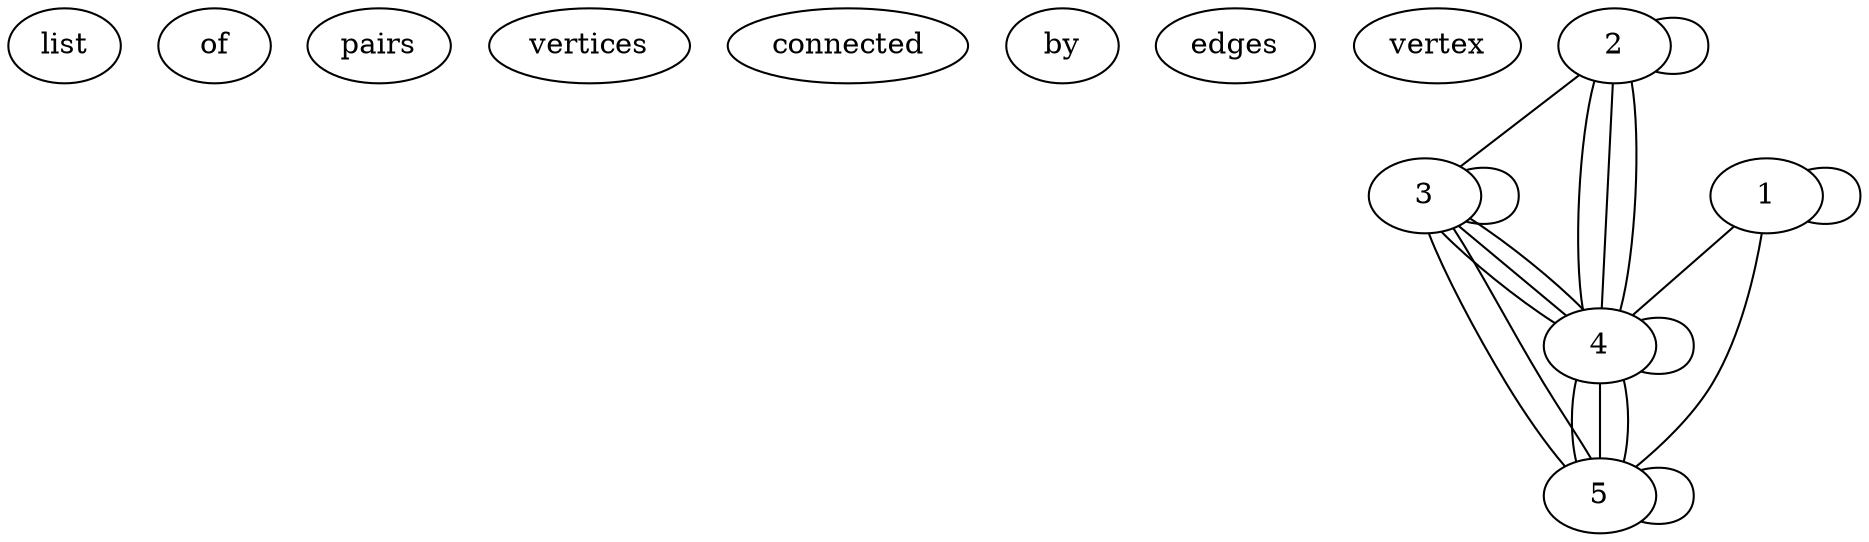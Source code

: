 graph graphname {
list of pairs of vertices connected by edges 
vertex 1
1  -- 4;
1  -- 5;
1  -- 1;

vertex 2
2  -- 3;
2  -- 4;
2  -- 4;
2  -- 4;
2  -- 2;

vertex 3
3  -- 4;
3  -- 4;
3  -- 4;
3  -- 5;
3  -- 5;
3  -- 3;

vertex 4
4  -- 5;
4  -- 5;
4  -- 5;
4  -- 4;

vertex 5
5  -- 5;

}
